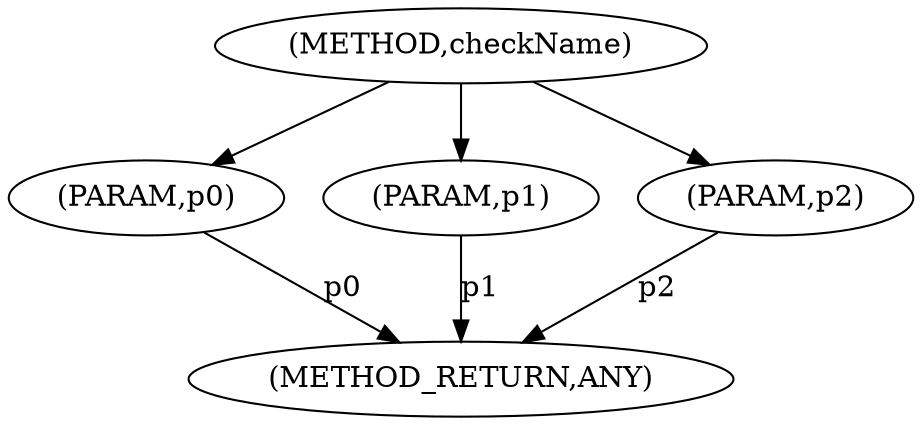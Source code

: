 digraph "checkName" {  
"5823" [label = <(METHOD,checkName)> ]
"5828" [label = <(METHOD_RETURN,ANY)> ]
"5824" [label = <(PARAM,p0)> ]
"5825" [label = <(PARAM,p1)> ]
"5826" [label = <(PARAM,p2)> ]
  "5824" -> "5828"  [ label = "p0"] 
  "5825" -> "5828"  [ label = "p1"] 
  "5826" -> "5828"  [ label = "p2"] 
  "5823" -> "5824" 
  "5823" -> "5825" 
  "5823" -> "5826" 
}
